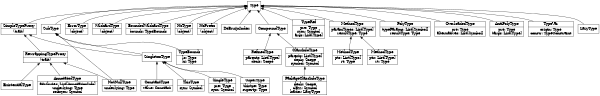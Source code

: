 digraph SQLTypes {

  size="4,4"
  rankdir=BT
  rank=max
  ratio=compress

  node [shape = record]

  Type

  SimpleTypeProxy [label = "{SimpleTypeProxy|(trait)}"]
  SimpleTypeProxy -> Type

  RewrappingTypeProxy [label = "{RewrappingTypeProxy|(trait)}"]
  RewrappingTypeProxy -> SimpleTypeProxy

  SubType -> Type

  NotNullType [label = "{NotNullType|underlying: Type}"]
  NotNullType -> SubType
  NotNullType -> RewrappingTypeProxy

  SingletonType -> SubType
  SingletonType -> SimpleTypeProxy

  ErrorType [label = "{ErrorType|(object)}"]
  ErrorType -> Type

  WildcardType [label = "{WildcardType|(object)}"]
  WildcardType -> Type

  BoundedWildcardType [label = "{BoundedWildcardType|bounds: TypeBounds}"]
  BoundedWildcardType -> Type

  NoType [label = "{NoType|(object)}"]
  NoType -> Type

  NoPrefix [label = "{NoPrefix|(object)}"]
  NoPrefix -> Type

  DeBruijnIndex -> Type

  ThisType [label = "{ThisType|sym: Symbol}"]
  ThisType -> SingletonType

  SingleType [label = "{SingleType|pre: Type\nsym: Symbol}"]
  SingleType -> SingletonType

  SuperType [label = "{SuperType|thistpe: Type\nsupertp: Type}"]
  SuperType -> SingletonType

  TypeBounds [label = "{TypeBounds|lo: Type\nhi: Type}"]
  TypeBounds -> SubType

  CompoundType -> Type

  RefinedType[label = "{RefinedType|parents: List[Type]\ndecls: Scope}"]
  RefinedType -> CompoundType

  ClassInfoType[label = "{ClassInfoType|parents: List[Type]\ndecls: Scope\nsymbol: Symbol}"]
  ClassInfoType -> CompoundType

  PackageClassInfoType[label = "{PackageClassInfoType|decls: Scope\nclazz: Symbol\nloader: LazyType}"]
  PackageClassInfoType -> ClassInfoType

  ConstantType[label = "{ConstantType|value: Constant}"]
  ConstantType -> SingletonType

  TypeRef[label = "{TypeRef|pre: Type\nsym: Symbol\nargs: List[Type]}"]
  TypeRef -> Type

  MethodType[label = "{MethodType|paramTypes: List[Type]\nresultType: Type}"]
  MethodType -> Type

  ImplicitMethodType[label = "{MethodType|pts: List[Type]\nrt: Type}"]
  ImplicitMethodType -> MethodType

  JavaMethodType[label = "{MethodType|pts: List[Type]\nrt: Type}"]
  JavaMethodType -> MethodType

  PolyType[label = "{PolyType|typeParams: List[Symbol]\nresultType: Type}"]
  PolyType -> Type

  OverloadedType[label = "{OverloadedType|quantified: List[Symbol]\nunderlying: Type}"]
  ExistentialType -> RewrappingTypeProxy

  OverloadedType[label = "{OverloadedType|pre: Type\nalternatives: List[Symbol]}"]
  OverloadedType -> Type

  AntiPolyType[label = "{AntiPolyType|pre: Type\ntargs: List[Type]}"]
  AntiPolyType -> Type

  TypeVar[label = "{TypeVar|origin: Type\nconstr: TypeConstraint}"]
  TypeVar -> Type

  AnnotatedType[label = "{AnnotatedType|attributes: List[AnnotationInfo]\nunderlying: Type\nselfsym: Symbol}"]
  AnnotatedType -> RewrappingTypeProxy

  LazyType -> Type

}
